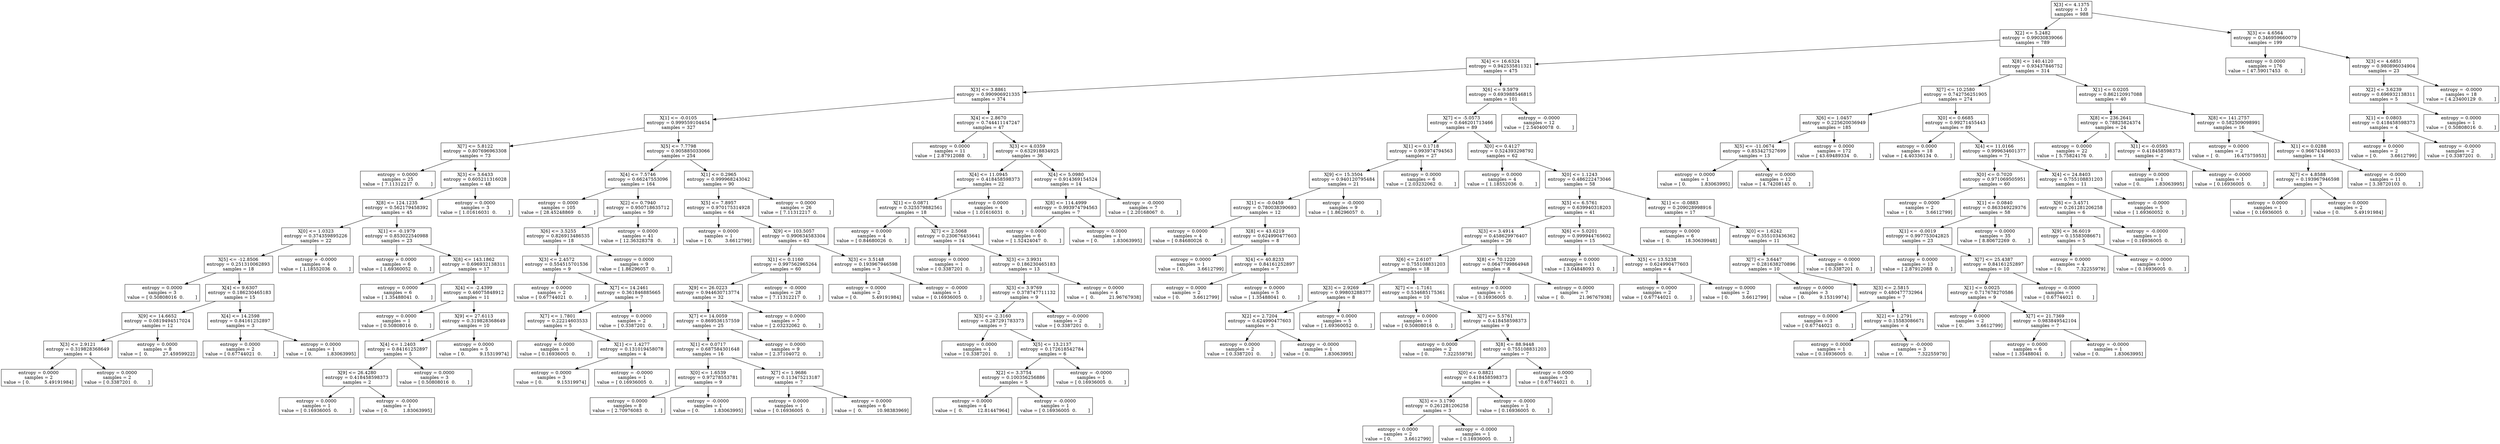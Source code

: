 digraph Tree {
0 [label="X[3] <= 4.1375\nentropy = 1.0\nsamples = 988", shape="box"] ;
1 [label="X[2] <= 5.2482\nentropy = 0.99030839066\nsamples = 789", shape="box"] ;
0 -> 1 ;
2 [label="X[4] <= 16.6324\nentropy = 0.942535811321\nsamples = 475", shape="box"] ;
1 -> 2 ;
3 [label="X[3] <= 3.8861\nentropy = 0.990906921335\nsamples = 374", shape="box"] ;
2 -> 3 ;
4 [label="X[1] <= -0.0105\nentropy = 0.999559104454\nsamples = 327", shape="box"] ;
3 -> 4 ;
5 [label="X[7] <= 5.8122\nentropy = 0.807696963308\nsamples = 73", shape="box"] ;
4 -> 5 ;
6 [label="entropy = 0.0000\nsamples = 25\nvalue = [ 7.11312217  0.        ]", shape="box"] ;
5 -> 6 ;
7 [label="X[3] <= 3.6433\nentropy = 0.605211316028\nsamples = 48", shape="box"] ;
5 -> 7 ;
8 [label="X[8] <= 124.1235\nentropy = 0.562179458392\nsamples = 45", shape="box"] ;
7 -> 8 ;
9 [label="X[0] <= 1.0323\nentropy = 0.374359895226\nsamples = 22", shape="box"] ;
8 -> 9 ;
10 [label="X[5] <= -12.8506\nentropy = 0.251310062893\nsamples = 18", shape="box"] ;
9 -> 10 ;
11 [label="entropy = 0.0000\nsamples = 3\nvalue = [ 0.50808016  0.        ]", shape="box"] ;
10 -> 11 ;
12 [label="X[4] <= 9.6307\nentropy = 0.186230465183\nsamples = 15", shape="box"] ;
10 -> 12 ;
13 [label="X[9] <= 14.6652\nentropy = 0.0819494517024\nsamples = 12", shape="box"] ;
12 -> 13 ;
14 [label="X[3] <= 2.9121\nentropy = 0.319828368649\nsamples = 4", shape="box"] ;
13 -> 14 ;
15 [label="entropy = 0.0000\nsamples = 2\nvalue = [ 0.          5.49191984]", shape="box"] ;
14 -> 15 ;
16 [label="entropy = 0.0000\nsamples = 2\nvalue = [ 0.3387201  0.       ]", shape="box"] ;
14 -> 16 ;
17 [label="entropy = 0.0000\nsamples = 8\nvalue = [  0.          27.45959922]", shape="box"] ;
13 -> 17 ;
18 [label="X[4] <= 14.2598\nentropy = 0.84161252897\nsamples = 3", shape="box"] ;
12 -> 18 ;
19 [label="entropy = 0.0000\nsamples = 2\nvalue = [ 0.67744021  0.        ]", shape="box"] ;
18 -> 19 ;
20 [label="entropy = 0.0000\nsamples = 1\nvalue = [ 0.          1.83063995]", shape="box"] ;
18 -> 20 ;
21 [label="entropy = -0.0000\nsamples = 4\nvalue = [ 1.18552036  0.        ]", shape="box"] ;
9 -> 21 ;
22 [label="X[1] <= -0.1979\nentropy = 0.853022540988\nsamples = 23", shape="box"] ;
8 -> 22 ;
23 [label="entropy = 0.0000\nsamples = 6\nvalue = [ 1.69360052  0.        ]", shape="box"] ;
22 -> 23 ;
24 [label="X[8] <= 143.1862\nentropy = 0.696932138311\nsamples = 17", shape="box"] ;
22 -> 24 ;
25 [label="entropy = 0.0000\nsamples = 6\nvalue = [ 1.35488041  0.        ]", shape="box"] ;
24 -> 25 ;
26 [label="X[4] <= -2.4399\nentropy = 0.46075848912\nsamples = 11", shape="box"] ;
24 -> 26 ;
27 [label="entropy = 0.0000\nsamples = 1\nvalue = [ 0.50808016  0.        ]", shape="box"] ;
26 -> 27 ;
28 [label="X[9] <= 27.6113\nentropy = 0.319828368649\nsamples = 10", shape="box"] ;
26 -> 28 ;
29 [label="X[4] <= 1.2403\nentropy = 0.84161252897\nsamples = 5", shape="box"] ;
28 -> 29 ;
30 [label="X[9] <= 26.4280\nentropy = 0.418458598373\nsamples = 2", shape="box"] ;
29 -> 30 ;
31 [label="entropy = 0.0000\nsamples = 1\nvalue = [ 0.16936005  0.        ]", shape="box"] ;
30 -> 31 ;
32 [label="entropy = -0.0000\nsamples = 1\nvalue = [ 0.          1.83063995]", shape="box"] ;
30 -> 32 ;
33 [label="entropy = 0.0000\nsamples = 3\nvalue = [ 0.50808016  0.        ]", shape="box"] ;
29 -> 33 ;
34 [label="entropy = 0.0000\nsamples = 5\nvalue = [ 0.          9.15319974]", shape="box"] ;
28 -> 34 ;
35 [label="entropy = 0.0000\nsamples = 3\nvalue = [ 1.01616031  0.        ]", shape="box"] ;
7 -> 35 ;
36 [label="X[5] <= 7.7798\nentropy = 0.905885033066\nsamples = 254", shape="box"] ;
4 -> 36 ;
37 [label="X[4] <= 7.5746\nentropy = 0.66247553096\nsamples = 164", shape="box"] ;
36 -> 37 ;
38 [label="entropy = 0.0000\nsamples = 105\nvalue = [ 28.45248869   0.        ]", shape="box"] ;
37 -> 38 ;
39 [label="X[2] <= 0.7940\nentropy = 0.950718635712\nsamples = 59", shape="box"] ;
37 -> 39 ;
40 [label="X[6] <= 3.5255\nentropy = 0.826913486535\nsamples = 18", shape="box"] ;
39 -> 40 ;
41 [label="X[3] <= 2.4572\nentropy = 0.554515701536\nsamples = 9", shape="box"] ;
40 -> 41 ;
42 [label="entropy = 0.0000\nsamples = 2\nvalue = [ 0.67744021  0.        ]", shape="box"] ;
41 -> 42 ;
43 [label="X[7] <= 14.2461\nentropy = 0.361846885665\nsamples = 7", shape="box"] ;
41 -> 43 ;
44 [label="X[7] <= 1.7801\nentropy = 0.22214603533\nsamples = 5", shape="box"] ;
43 -> 44 ;
45 [label="entropy = 0.0000\nsamples = 1\nvalue = [ 0.16936005  0.        ]", shape="box"] ;
44 -> 45 ;
46 [label="X[1] <= 1.4277\nentropy = 0.131019458078\nsamples = 4", shape="box"] ;
44 -> 46 ;
47 [label="entropy = 0.0000\nsamples = 3\nvalue = [ 0.          9.15319974]", shape="box"] ;
46 -> 47 ;
48 [label="entropy = -0.0000\nsamples = 1\nvalue = [ 0.16936005  0.        ]", shape="box"] ;
46 -> 48 ;
49 [label="entropy = 0.0000\nsamples = 2\nvalue = [ 0.3387201  0.       ]", shape="box"] ;
43 -> 49 ;
50 [label="entropy = 0.0000\nsamples = 9\nvalue = [ 1.86296057  0.        ]", shape="box"] ;
40 -> 50 ;
51 [label="entropy = 0.0000\nsamples = 41\nvalue = [ 12.36328378   0.        ]", shape="box"] ;
39 -> 51 ;
52 [label="X[1] <= 0.2965\nentropy = 0.999968243042\nsamples = 90", shape="box"] ;
36 -> 52 ;
53 [label="X[5] <= 7.8957\nentropy = 0.970175314928\nsamples = 64", shape="box"] ;
52 -> 53 ;
54 [label="entropy = 0.0000\nsamples = 1\nvalue = [ 0.         3.6612799]", shape="box"] ;
53 -> 54 ;
55 [label="X[9] <= 103.5057\nentropy = 0.990634583304\nsamples = 63", shape="box"] ;
53 -> 55 ;
56 [label="X[1] <= 0.1160\nentropy = 0.997562965264\nsamples = 60", shape="box"] ;
55 -> 56 ;
57 [label="X[9] <= 26.0223\nentropy = 0.944630713774\nsamples = 32", shape="box"] ;
56 -> 57 ;
58 [label="X[7] <= 14.0059\nentropy = 0.869536157559\nsamples = 25", shape="box"] ;
57 -> 58 ;
59 [label="X[1] <= 0.0717\nentropy = 0.687584301648\nsamples = 16", shape="box"] ;
58 -> 59 ;
60 [label="X[0] <= 1.6539\nentropy = 0.97278553781\nsamples = 9", shape="box"] ;
59 -> 60 ;
61 [label="entropy = 0.0000\nsamples = 8\nvalue = [ 2.70976083  0.        ]", shape="box"] ;
60 -> 61 ;
62 [label="entropy = -0.0000\nsamples = 1\nvalue = [ 0.          1.83063995]", shape="box"] ;
60 -> 62 ;
63 [label="X[7] <= 1.9686\nentropy = 0.113475213187\nsamples = 7", shape="box"] ;
59 -> 63 ;
64 [label="entropy = 0.0000\nsamples = 1\nvalue = [ 0.16936005  0.        ]", shape="box"] ;
63 -> 64 ;
65 [label="entropy = 0.0000\nsamples = 6\nvalue = [  0.          10.98383969]", shape="box"] ;
63 -> 65 ;
66 [label="entropy = 0.0000\nsamples = 9\nvalue = [ 2.37104072  0.        ]", shape="box"] ;
58 -> 66 ;
67 [label="entropy = 0.0000\nsamples = 7\nvalue = [ 2.03232062  0.        ]", shape="box"] ;
57 -> 67 ;
68 [label="entropy = -0.0000\nsamples = 28\nvalue = [ 7.11312217  0.        ]", shape="box"] ;
56 -> 68 ;
69 [label="X[3] <= 3.5148\nentropy = 0.193967946598\nsamples = 3", shape="box"] ;
55 -> 69 ;
70 [label="entropy = 0.0000\nsamples = 2\nvalue = [ 0.          5.49191984]", shape="box"] ;
69 -> 70 ;
71 [label="entropy = -0.0000\nsamples = 1\nvalue = [ 0.16936005  0.        ]", shape="box"] ;
69 -> 71 ;
72 [label="entropy = 0.0000\nsamples = 26\nvalue = [ 7.11312217  0.        ]", shape="box"] ;
52 -> 72 ;
73 [label="X[4] <= 2.8670\nentropy = 0.744411147247\nsamples = 47", shape="box"] ;
3 -> 73 ;
74 [label="entropy = 0.0000\nsamples = 11\nvalue = [ 2.87912088  0.        ]", shape="box"] ;
73 -> 74 ;
75 [label="X[3] <= 4.0359\nentropy = 0.632918834925\nsamples = 36", shape="box"] ;
73 -> 75 ;
76 [label="X[4] <= 11.0945\nentropy = 0.418458598373\nsamples = 22", shape="box"] ;
75 -> 76 ;
77 [label="X[1] <= 0.0871\nentropy = 0.325579882561\nsamples = 18", shape="box"] ;
76 -> 77 ;
78 [label="entropy = 0.0000\nsamples = 4\nvalue = [ 0.84680026  0.        ]", shape="box"] ;
77 -> 78 ;
79 [label="X[7] <= 2.5068\nentropy = 0.230676455641\nsamples = 14", shape="box"] ;
77 -> 79 ;
80 [label="entropy = 0.0000\nsamples = 1\nvalue = [ 0.3387201  0.       ]", shape="box"] ;
79 -> 80 ;
81 [label="X[3] <= 3.9931\nentropy = 0.186230465183\nsamples = 13", shape="box"] ;
79 -> 81 ;
82 [label="X[3] <= 3.9769\nentropy = 0.378747711132\nsamples = 9", shape="box"] ;
81 -> 82 ;
83 [label="X[5] <= -2.3160\nentropy = 0.287291783373\nsamples = 7", shape="box"] ;
82 -> 83 ;
84 [label="entropy = 0.0000\nsamples = 1\nvalue = [ 0.3387201  0.       ]", shape="box"] ;
83 -> 84 ;
85 [label="X[5] <= 13.2137\nentropy = 0.172618542784\nsamples = 6", shape="box"] ;
83 -> 85 ;
86 [label="X[2] <= 3.3754\nentropy = 0.100356256886\nsamples = 5", shape="box"] ;
85 -> 86 ;
87 [label="entropy = 0.0000\nsamples = 4\nvalue = [  0.          12.81447964]", shape="box"] ;
86 -> 87 ;
88 [label="entropy = -0.0000\nsamples = 1\nvalue = [ 0.16936005  0.        ]", shape="box"] ;
86 -> 88 ;
89 [label="entropy = -0.0000\nsamples = 1\nvalue = [ 0.16936005  0.        ]", shape="box"] ;
85 -> 89 ;
90 [label="entropy = -0.0000\nsamples = 2\nvalue = [ 0.3387201  0.       ]", shape="box"] ;
82 -> 90 ;
91 [label="entropy = 0.0000\nsamples = 4\nvalue = [  0.          21.96767938]", shape="box"] ;
81 -> 91 ;
92 [label="entropy = 0.0000\nsamples = 4\nvalue = [ 1.01616031  0.        ]", shape="box"] ;
76 -> 92 ;
93 [label="X[4] <= 5.0980\nentropy = 0.914369154524\nsamples = 14", shape="box"] ;
75 -> 93 ;
94 [label="X[8] <= 114.4999\nentropy = 0.993974794563\nsamples = 7", shape="box"] ;
93 -> 94 ;
95 [label="entropy = 0.0000\nsamples = 6\nvalue = [ 1.52424047  0.        ]", shape="box"] ;
94 -> 95 ;
96 [label="entropy = 0.0000\nsamples = 1\nvalue = [ 0.          1.83063995]", shape="box"] ;
94 -> 96 ;
97 [label="entropy = -0.0000\nsamples = 7\nvalue = [ 2.20168067  0.        ]", shape="box"] ;
93 -> 97 ;
98 [label="X[6] <= 9.5979\nentropy = 0.693988546815\nsamples = 101", shape="box"] ;
2 -> 98 ;
99 [label="X[7] <= -5.0573\nentropy = 0.646201713466\nsamples = 89", shape="box"] ;
98 -> 99 ;
100 [label="X[1] <= 0.1718\nentropy = 0.993974794563\nsamples = 27", shape="box"] ;
99 -> 100 ;
101 [label="X[9] <= 15.3504\nentropy = 0.940120795484\nsamples = 21", shape="box"] ;
100 -> 101 ;
102 [label="X[1] <= -0.0459\nentropy = 0.780038390693\nsamples = 12", shape="box"] ;
101 -> 102 ;
103 [label="entropy = 0.0000\nsamples = 4\nvalue = [ 0.84680026  0.        ]", shape="box"] ;
102 -> 103 ;
104 [label="X[8] <= 43.6219\nentropy = 0.624990477603\nsamples = 8", shape="box"] ;
102 -> 104 ;
105 [label="entropy = 0.0000\nsamples = 1\nvalue = [ 0.         3.6612799]", shape="box"] ;
104 -> 105 ;
106 [label="X[4] <= 40.8233\nentropy = 0.84161252897\nsamples = 7", shape="box"] ;
104 -> 106 ;
107 [label="entropy = 0.0000\nsamples = 2\nvalue = [ 0.         3.6612799]", shape="box"] ;
106 -> 107 ;
108 [label="entropy = 0.0000\nsamples = 5\nvalue = [ 1.35488041  0.        ]", shape="box"] ;
106 -> 108 ;
109 [label="entropy = -0.0000\nsamples = 9\nvalue = [ 1.86296057  0.        ]", shape="box"] ;
101 -> 109 ;
110 [label="entropy = 0.0000\nsamples = 6\nvalue = [ 2.03232062  0.        ]", shape="box"] ;
100 -> 110 ;
111 [label="X[0] <= 0.4127\nentropy = 0.524393298792\nsamples = 62", shape="box"] ;
99 -> 111 ;
112 [label="entropy = 0.0000\nsamples = 4\nvalue = [ 1.18552036  0.        ]", shape="box"] ;
111 -> 112 ;
113 [label="X[0] <= 1.1243\nentropy = 0.486222473046\nsamples = 58", shape="box"] ;
111 -> 113 ;
114 [label="X[5] <= 6.5761\nentropy = 0.639940318203\nsamples = 41", shape="box"] ;
113 -> 114 ;
115 [label="X[3] <= 3.4914\nentropy = 0.458629976407\nsamples = 26", shape="box"] ;
114 -> 115 ;
116 [label="X[6] <= 2.6107\nentropy = 0.755108831203\nsamples = 18", shape="box"] ;
115 -> 116 ;
117 [label="X[3] <= 2.9269\nentropy = 0.99803288377\nsamples = 8", shape="box"] ;
116 -> 117 ;
118 [label="X[2] <= 2.7204\nentropy = 0.624990477603\nsamples = 3", shape="box"] ;
117 -> 118 ;
119 [label="entropy = 0.0000\nsamples = 2\nvalue = [ 0.3387201  0.       ]", shape="box"] ;
118 -> 119 ;
120 [label="entropy = -0.0000\nsamples = 1\nvalue = [ 0.          1.83063995]", shape="box"] ;
118 -> 120 ;
121 [label="entropy = 0.0000\nsamples = 5\nvalue = [ 1.69360052  0.        ]", shape="box"] ;
117 -> 121 ;
122 [label="X[7] <= -1.7161\nentropy = 0.534685175361\nsamples = 10", shape="box"] ;
116 -> 122 ;
123 [label="entropy = 0.0000\nsamples = 1\nvalue = [ 0.50808016  0.        ]", shape="box"] ;
122 -> 123 ;
124 [label="X[7] <= 5.5761\nentropy = 0.418458598373\nsamples = 9", shape="box"] ;
122 -> 124 ;
125 [label="entropy = 0.0000\nsamples = 2\nvalue = [ 0.          7.32255979]", shape="box"] ;
124 -> 125 ;
126 [label="X[8] <= 88.9448\nentropy = 0.755108831203\nsamples = 7", shape="box"] ;
124 -> 126 ;
127 [label="X[0] <= 0.8821\nentropy = 0.418458598373\nsamples = 4", shape="box"] ;
126 -> 127 ;
128 [label="X[3] <= 3.1790\nentropy = 0.261281206258\nsamples = 3", shape="box"] ;
127 -> 128 ;
129 [label="entropy = 0.0000\nsamples = 2\nvalue = [ 0.         3.6612799]", shape="box"] ;
128 -> 129 ;
130 [label="entropy = -0.0000\nsamples = 1\nvalue = [ 0.16936005  0.        ]", shape="box"] ;
128 -> 130 ;
131 [label="entropy = -0.0000\nsamples = 1\nvalue = [ 0.16936005  0.        ]", shape="box"] ;
127 -> 131 ;
132 [label="entropy = 0.0000\nsamples = 3\nvalue = [ 0.67744021  0.        ]", shape="box"] ;
126 -> 132 ;
133 [label="X[8] <= 70.1220\nentropy = 0.0647799864948\nsamples = 8", shape="box"] ;
115 -> 133 ;
134 [label="entropy = 0.0000\nsamples = 1\nvalue = [ 0.16936005  0.        ]", shape="box"] ;
133 -> 134 ;
135 [label="entropy = 0.0000\nsamples = 7\nvalue = [  0.          21.96767938]", shape="box"] ;
133 -> 135 ;
136 [label="X[6] <= 5.0201\nentropy = 0.999944765602\nsamples = 15", shape="box"] ;
114 -> 136 ;
137 [label="entropy = 0.0000\nsamples = 11\nvalue = [ 3.04848093  0.        ]", shape="box"] ;
136 -> 137 ;
138 [label="X[5] <= 13.5238\nentropy = 0.624990477603\nsamples = 4", shape="box"] ;
136 -> 138 ;
139 [label="entropy = 0.0000\nsamples = 2\nvalue = [ 0.67744021  0.        ]", shape="box"] ;
138 -> 139 ;
140 [label="entropy = 0.0000\nsamples = 2\nvalue = [ 0.         3.6612799]", shape="box"] ;
138 -> 140 ;
141 [label="X[1] <= -0.0883\nentropy = 0.209028998916\nsamples = 17", shape="box"] ;
113 -> 141 ;
142 [label="entropy = 0.0000\nsamples = 6\nvalue = [  0.          18.30639948]", shape="box"] ;
141 -> 142 ;
143 [label="X[0] <= 1.6242\nentropy = 0.355103436362\nsamples = 11", shape="box"] ;
141 -> 143 ;
144 [label="X[7] <= 3.6447\nentropy = 0.281638270896\nsamples = 10", shape="box"] ;
143 -> 144 ;
145 [label="entropy = 0.0000\nsamples = 3\nvalue = [ 0.          9.15319974]", shape="box"] ;
144 -> 145 ;
146 [label="X[3] <= 2.5815\nentropy = 0.480477732964\nsamples = 7", shape="box"] ;
144 -> 146 ;
147 [label="entropy = 0.0000\nsamples = 3\nvalue = [ 0.67744021  0.        ]", shape="box"] ;
146 -> 147 ;
148 [label="X[2] <= 1.2791\nentropy = 0.15583086671\nsamples = 4", shape="box"] ;
146 -> 148 ;
149 [label="entropy = 0.0000\nsamples = 1\nvalue = [ 0.16936005  0.        ]", shape="box"] ;
148 -> 149 ;
150 [label="entropy = -0.0000\nsamples = 3\nvalue = [ 0.          7.32255979]", shape="box"] ;
148 -> 150 ;
151 [label="entropy = -0.0000\nsamples = 1\nvalue = [ 0.3387201  0.       ]", shape="box"] ;
143 -> 151 ;
152 [label="entropy = -0.0000\nsamples = 12\nvalue = [ 2.54040078  0.        ]", shape="box"] ;
98 -> 152 ;
153 [label="X[8] <= 140.4120\nentropy = 0.93437846752\nsamples = 314", shape="box"] ;
1 -> 153 ;
154 [label="X[7] <= 10.2580\nentropy = 0.742756251905\nsamples = 274", shape="box"] ;
153 -> 154 ;
155 [label="X[6] <= 1.0457\nentropy = 0.225620036949\nsamples = 185", shape="box"] ;
154 -> 155 ;
156 [label="X[5] <= -11.0674\nentropy = 0.853427527699\nsamples = 13", shape="box"] ;
155 -> 156 ;
157 [label="entropy = 0.0000\nsamples = 1\nvalue = [ 0.          1.83063995]", shape="box"] ;
156 -> 157 ;
158 [label="entropy = 0.0000\nsamples = 12\nvalue = [ 4.74208145  0.        ]", shape="box"] ;
156 -> 158 ;
159 [label="entropy = 0.0000\nsamples = 172\nvalue = [ 43.69489334   0.        ]", shape="box"] ;
155 -> 159 ;
160 [label="X[0] <= 0.6685\nentropy = 0.99271455443\nsamples = 89", shape="box"] ;
154 -> 160 ;
161 [label="entropy = 0.0000\nsamples = 18\nvalue = [ 4.40336134  0.        ]", shape="box"] ;
160 -> 161 ;
162 [label="X[4] <= 11.0166\nentropy = 0.999634601377\nsamples = 71", shape="box"] ;
160 -> 162 ;
163 [label="X[0] <= 0.7020\nentropy = 0.971069505951\nsamples = 60", shape="box"] ;
162 -> 163 ;
164 [label="entropy = 0.0000\nsamples = 2\nvalue = [ 0.         3.6612799]", shape="box"] ;
163 -> 164 ;
165 [label="X[1] <= 0.0840\nentropy = 0.863349229376\nsamples = 58", shape="box"] ;
163 -> 165 ;
166 [label="X[1] <= -0.0019\nentropy = 0.997753042825\nsamples = 23", shape="box"] ;
165 -> 166 ;
167 [label="entropy = 0.0000\nsamples = 13\nvalue = [ 2.87912088  0.        ]", shape="box"] ;
166 -> 167 ;
168 [label="X[7] <= 25.4387\nentropy = 0.84161252897\nsamples = 10", shape="box"] ;
166 -> 168 ;
169 [label="X[1] <= 0.0025\nentropy = 0.717678270586\nsamples = 9", shape="box"] ;
168 -> 169 ;
170 [label="entropy = 0.0000\nsamples = 2\nvalue = [ 0.         3.6612799]", shape="box"] ;
169 -> 170 ;
171 [label="X[7] <= 21.7369\nentropy = 0.983849542104\nsamples = 7", shape="box"] ;
169 -> 171 ;
172 [label="entropy = 0.0000\nsamples = 6\nvalue = [ 1.35488041  0.        ]", shape="box"] ;
171 -> 172 ;
173 [label="entropy = -0.0000\nsamples = 1\nvalue = [ 0.          1.83063995]", shape="box"] ;
171 -> 173 ;
174 [label="entropy = -0.0000\nsamples = 1\nvalue = [ 0.67744021  0.        ]", shape="box"] ;
168 -> 174 ;
175 [label="entropy = 0.0000\nsamples = 35\nvalue = [ 8.80672269  0.        ]", shape="box"] ;
165 -> 175 ;
176 [label="X[4] <= 24.8403\nentropy = 0.755108831203\nsamples = 11", shape="box"] ;
162 -> 176 ;
177 [label="X[6] <= 3.4571\nentropy = 0.261281206258\nsamples = 6", shape="box"] ;
176 -> 177 ;
178 [label="X[9] <= 36.6019\nentropy = 0.15583086671\nsamples = 5", shape="box"] ;
177 -> 178 ;
179 [label="entropy = 0.0000\nsamples = 4\nvalue = [ 0.          7.32255979]", shape="box"] ;
178 -> 179 ;
180 [label="entropy = -0.0000\nsamples = 1\nvalue = [ 0.16936005  0.        ]", shape="box"] ;
178 -> 180 ;
181 [label="entropy = -0.0000\nsamples = 1\nvalue = [ 0.16936005  0.        ]", shape="box"] ;
177 -> 181 ;
182 [label="entropy = -0.0000\nsamples = 5\nvalue = [ 1.69360052  0.        ]", shape="box"] ;
176 -> 182 ;
183 [label="X[1] <= 0.0205\nentropy = 0.862120917088\nsamples = 40", shape="box"] ;
153 -> 183 ;
184 [label="X[8] <= 236.2641\nentropy = 0.78825824374\nsamples = 24", shape="box"] ;
183 -> 184 ;
185 [label="entropy = 0.0000\nsamples = 22\nvalue = [ 5.75824176  0.        ]", shape="box"] ;
184 -> 185 ;
186 [label="X[1] <= -0.0593\nentropy = 0.418458598373\nsamples = 2", shape="box"] ;
184 -> 186 ;
187 [label="entropy = 0.0000\nsamples = 1\nvalue = [ 0.          1.83063995]", shape="box"] ;
186 -> 187 ;
188 [label="entropy = -0.0000\nsamples = 1\nvalue = [ 0.16936005  0.        ]", shape="box"] ;
186 -> 188 ;
189 [label="X[8] <= 141.2757\nentropy = 0.582509098991\nsamples = 16", shape="box"] ;
183 -> 189 ;
190 [label="entropy = 0.0000\nsamples = 2\nvalue = [  0.          16.47575953]", shape="box"] ;
189 -> 190 ;
191 [label="X[1] <= 0.0288\nentropy = 0.966743496033\nsamples = 14", shape="box"] ;
189 -> 191 ;
192 [label="X[7] <= 4.8588\nentropy = 0.193967946598\nsamples = 3", shape="box"] ;
191 -> 192 ;
193 [label="entropy = 0.0000\nsamples = 1\nvalue = [ 0.16936005  0.        ]", shape="box"] ;
192 -> 193 ;
194 [label="entropy = 0.0000\nsamples = 2\nvalue = [ 0.          5.49191984]", shape="box"] ;
192 -> 194 ;
195 [label="entropy = -0.0000\nsamples = 11\nvalue = [ 3.38720103  0.        ]", shape="box"] ;
191 -> 195 ;
196 [label="X[3] <= 4.6564\nentropy = 0.346959660079\nsamples = 199", shape="box"] ;
0 -> 196 ;
197 [label="entropy = 0.0000\nsamples = 176\nvalue = [ 47.59017453   0.        ]", shape="box"] ;
196 -> 197 ;
198 [label="X[3] <= 4.6851\nentropy = 0.980896034904\nsamples = 23", shape="box"] ;
196 -> 198 ;
199 [label="X[2] <= 3.6239\nentropy = 0.696932138311\nsamples = 5", shape="box"] ;
198 -> 199 ;
200 [label="X[1] <= 0.0803\nentropy = 0.418458598373\nsamples = 4", shape="box"] ;
199 -> 200 ;
201 [label="entropy = 0.0000\nsamples = 2\nvalue = [ 0.         3.6612799]", shape="box"] ;
200 -> 201 ;
202 [label="entropy = -0.0000\nsamples = 2\nvalue = [ 0.3387201  0.       ]", shape="box"] ;
200 -> 202 ;
203 [label="entropy = 0.0000\nsamples = 1\nvalue = [ 0.50808016  0.        ]", shape="box"] ;
199 -> 203 ;
204 [label="entropy = -0.0000\nsamples = 18\nvalue = [ 4.23400129  0.        ]", shape="box"] ;
198 -> 204 ;
}